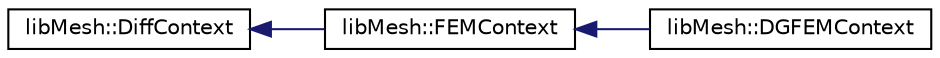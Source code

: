 digraph "类继承关系图"
{
 // INTERACTIVE_SVG=YES
  edge [fontname="Helvetica",fontsize="10",labelfontname="Helvetica",labelfontsize="10"];
  node [fontname="Helvetica",fontsize="10",shape=record];
  rankdir="LR";
  Node1 [label="libMesh::DiffContext",height=0.2,width=0.4,color="black", fillcolor="white", style="filled",URL="$classlibMesh_1_1DiffContext.html",tooltip="该类提供了执行本地单元残差和雅可比积分所需的所有数据，用于物理包（例如 DifferentiableSystem 子类）。 "];
  Node1 -> Node2 [dir="back",color="midnightblue",fontsize="10",style="solid",fontname="Helvetica"];
  Node2 [label="libMesh::FEMContext",height=0.2,width=0.4,color="black", fillcolor="white", style="filled",URL="$classlibMesh_1_1FEMContext.html",tooltip="This class provides all data required for a physics package (e.g. "];
  Node2 -> Node3 [dir="back",color="midnightblue",fontsize="10",style="solid",fontname="Helvetica"];
  Node3 [label="libMesh::DGFEMContext",height=0.2,width=0.4,color="black", fillcolor="white", style="filled",URL="$classlibMesh_1_1DGFEMContext.html",tooltip="该类扩展了FEMContext，以提供在不连续Galerkin（DG）离散化情况下执行局部元素残差和雅各比组装所需的额外数据。 "];
}
